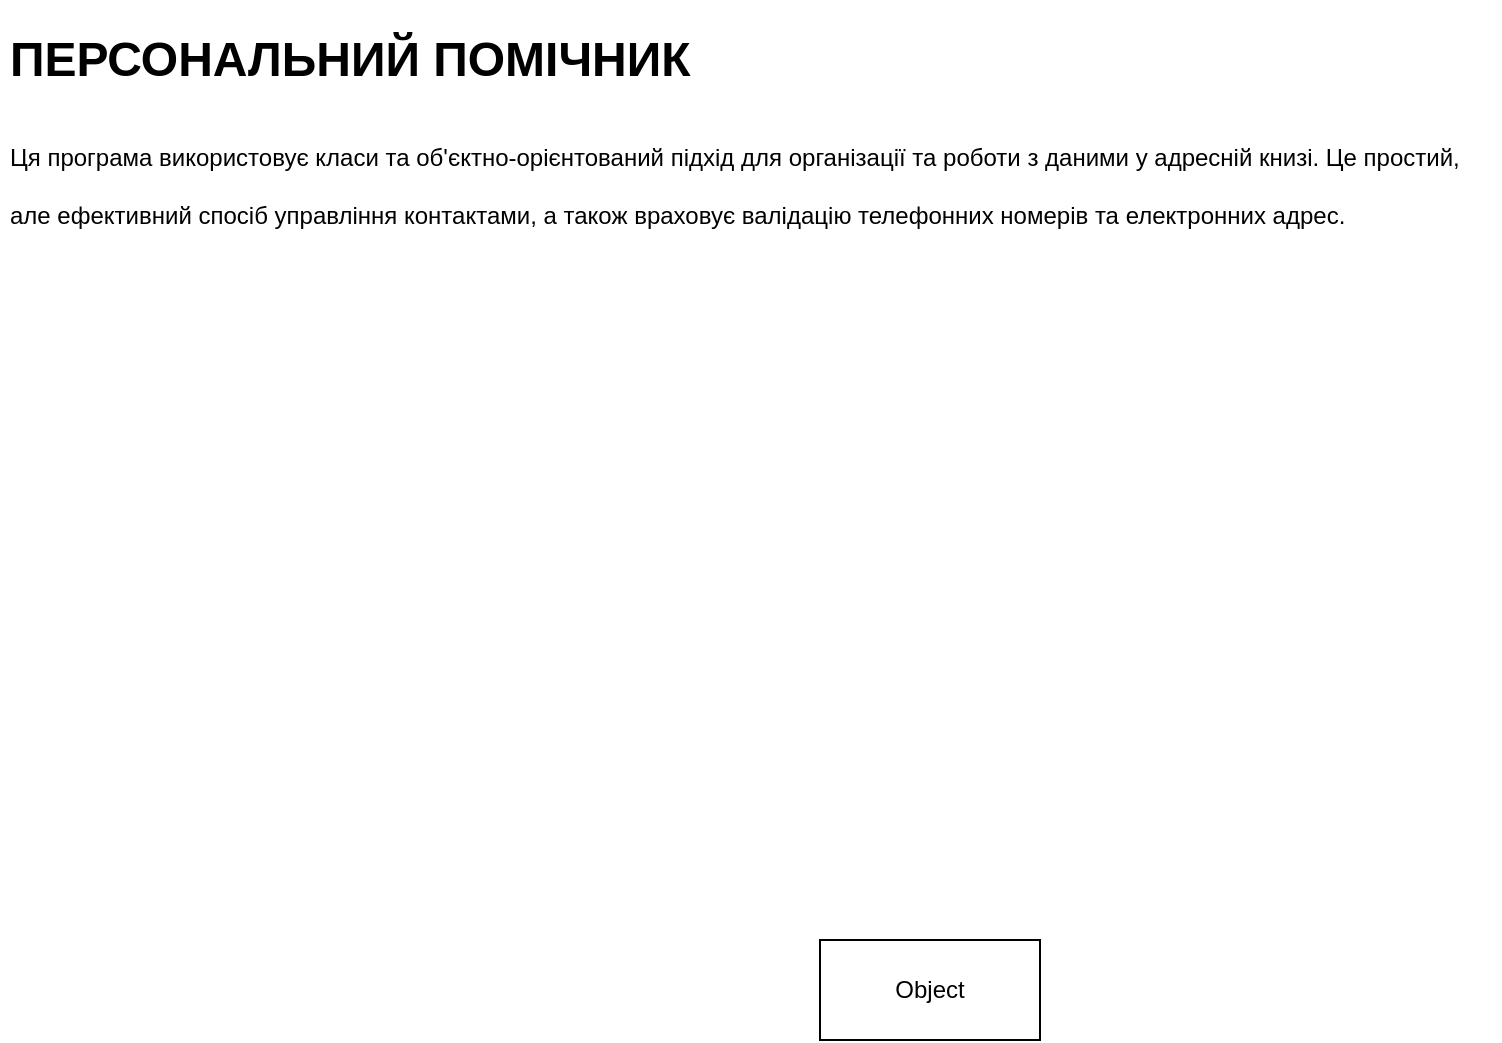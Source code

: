 <mxfile version="22.0.6" type="github">
  <diagram name="Page-1" id="e7e014a7-5840-1c2e-5031-d8a46d1fe8dd">
    <mxGraphModel dx="1491" dy="769" grid="1" gridSize="10" guides="1" tooltips="1" connect="1" arrows="1" fold="1" page="1" pageScale="1" pageWidth="1169" pageHeight="826" background="none" math="0" shadow="0">
      <root>
        <mxCell id="0" />
        <mxCell id="1" parent="0" />
        <mxCell id="zrbf7OsW8ISraO48o7aK-41" value="Object" style="html=1;whiteSpace=wrap;" vertex="1" parent="1">
          <mxGeometry x="500" y="510" width="110" height="50" as="geometry" />
        </mxCell>
        <mxCell id="zrbf7OsW8ISraO48o7aK-43" value="&lt;h1&gt;&lt;span style=&quot;background-color: initial;&quot;&gt;ПЕРСОНАЛЬНИЙ ПОМІЧНИК&amp;nbsp;&lt;/span&gt;&lt;/h1&gt;&lt;h1&gt;&lt;span style=&quot;background-color: initial; font-size: 12px; font-weight: normal;&quot;&gt;Ця програма використовує класи та об&#39;єктно-орієнтований підхід для організації та роботи з даними у адресній книзі. Це простий, але ефективний спосіб управління контактами, а також враховує валідацію телефонних номерів та електронних адрес.&lt;/span&gt;&lt;br&gt;&lt;/h1&gt;" style="text;html=1;strokeColor=none;fillColor=none;spacing=5;spacingTop=-20;whiteSpace=wrap;overflow=hidden;rounded=0;" vertex="1" parent="1">
          <mxGeometry x="90" y="50" width="750" height="150" as="geometry" />
        </mxCell>
      </root>
    </mxGraphModel>
  </diagram>
</mxfile>
